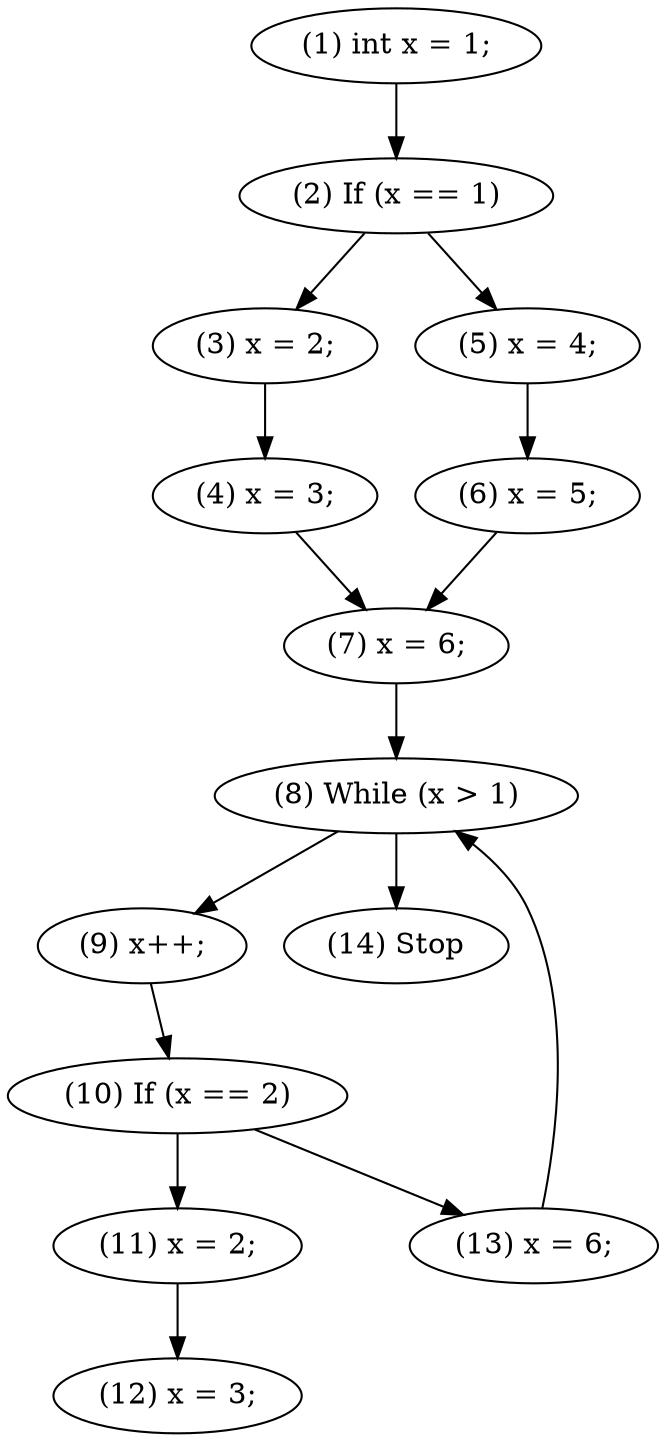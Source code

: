 digraph G {
"(1) int x = 1;" -> "(2) If (x == 1)""(2) If (x == 1)" -> "(3) x = 2;""(3) x = 2;" -> "(4) x = 3;""(2) If (x == 1)" -> "(5) x = 4;""(5) x = 4;" -> "(6) x = 5;""(4) x = 3;" -> "(7) x = 6;""(6) x = 5;" -> "(7) x = 6;""(7) x = 6;" -> "(8) While (x > 1)""(8) While (x > 1)" -> "(9) x++;""(9) x++;" -> "(10) If (x == 2)""(10) If (x == 2)" -> "(11) x = 2;""(11) x = 2;" -> "(12) x = 3;""(10) If (x == 2)" -> "(13) x = 6;""(13) x = 6;" -> "(8) While (x > 1)""(8) While (x > 1)" -> "(14) Stop"}
